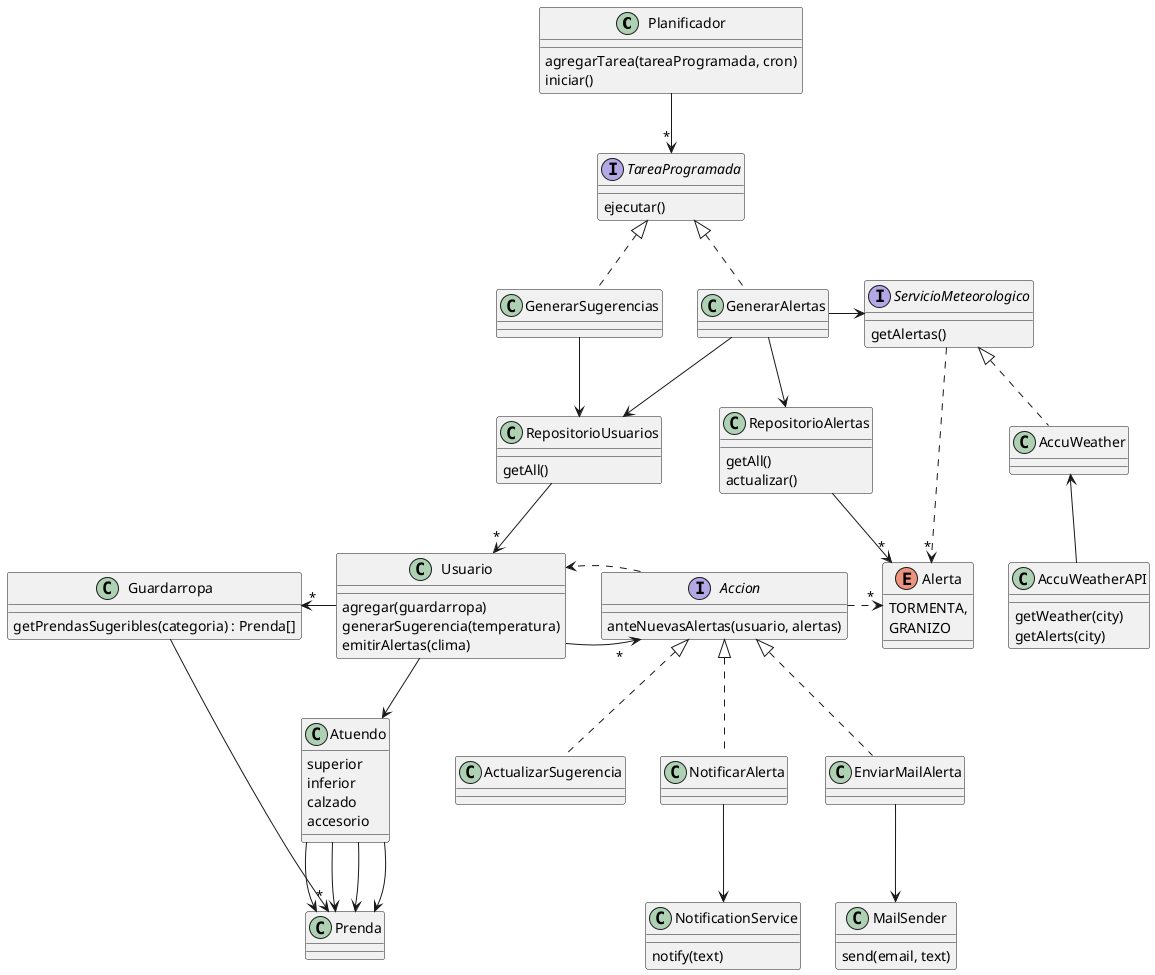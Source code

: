 @startuml iteracion-6

class Planificador {
    agregarTarea(tareaProgramada, cron)
    iniciar()
}

Planificador --> "*" TareaProgramada

interface TareaProgramada {
    ejecutar()
}

TareaProgramada <|.. GenerarSugerencias
TareaProgramada <|.. GenerarAlertas

GenerarAlertas --> RepositorioAlertas
GenerarAlertas --> RepositorioUsuarios
GenerarAlertas -right-> ServicioMeteorologico

GenerarSugerencias --> RepositorioUsuarios

class RepositorioUsuarios {
    getAll()
}

RepositorioUsuarios --> "*" Usuario

class RepositorioAlertas {
    getAll()
    actualizar()
}

RepositorioAlertas --> "*" Alerta

interface ServicioMeteorologico {
    getAlertas()
}

ServicioMeteorologico ..> "*" Alerta
ServicioMeteorologico <|.. AccuWeather

AccuWeather <-- AccuWeatherAPI

class AccuWeatherAPI {
    getWeather(city)
    getAlerts(city)
}

enum Alerta {
    TORMENTA,
    GRANIZO
}

class Usuario {
    agregar(guardarropa)
    generarSugerencia(temperatura)
    emitirAlertas(clima)
}

Usuario -left-> "*" Guardarropa
Usuario --> Atuendo
Usuario --> "*" Accion

class Guardarropa {
  getPrendasSugeribles(categoria) : Prenda[]
}

Guardarropa --> "*" Prenda

class Atuendo {
   superior
   inferior
   calzado
   accesorio
}

Atuendo --> Prenda
Atuendo --> Prenda
Atuendo --> Prenda
Atuendo --> Prenda

interface Accion {
  anteNuevasAlertas(usuario, alertas)
}

Accion .right.> Usuario
Accion .right.> "*" Alerta

Accion <|.. ActualizarSugerencia
Accion <|.. NotificarAlerta
Accion <|.. EnviarMailAlerta

NotificarAlerta --> NotificationService
EnviarMailAlerta --> MailSender

class MailSender {
    send(email, text)
}

class NotificationService {
    notify(text)
}

@enduml
